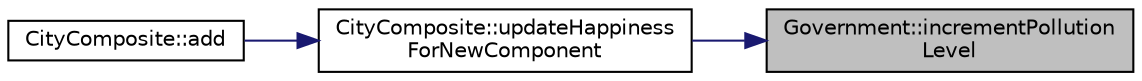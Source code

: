 digraph "Government::incrementPollutionLevel"
{
 // LATEX_PDF_SIZE
  edge [fontname="Helvetica",fontsize="10",labelfontname="Helvetica",labelfontsize="10"];
  node [fontname="Helvetica",fontsize="10",shape=record];
  rankdir="RL";
  Node1 [label="Government::incrementPollution\lLevel",height=0.2,width=0.4,color="black", fillcolor="grey75", style="filled", fontcolor="black",tooltip="Increments the pollution level by a specified amount."];
  Node1 -> Node2 [dir="back",color="midnightblue",fontsize="10",style="solid"];
  Node2 [label="CityComposite::updateHappiness\lForNewComponent",height=0.2,width=0.4,color="black", fillcolor="white", style="filled",URL="$classCityComposite.html#ae3eb3b1ea611b29194c58d7d69994cf7",tooltip="Updates the city’s happiness level based on the addition of a new component."];
  Node2 -> Node3 [dir="back",color="midnightblue",fontsize="10",style="solid"];
  Node3 [label="CityComposite::add",height=0.2,width=0.4,color="black", fillcolor="white", style="filled",URL="$classCityComposite.html#af4002bc47fa8f38a9747523ce6ac6f56",tooltip="Adds a city component (zone) to the composite."];
}

